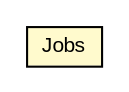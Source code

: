 #!/usr/local/bin/dot
#
# Class diagram 
# Generated by UMLGraph version R5_6-24-gf6e263 (http://www.umlgraph.org/)
#

digraph G {
	edge [fontname="arial",fontsize=10,labelfontname="arial",labelfontsize=10];
	node [fontname="arial",fontsize=10,shape=plaintext];
	nodesep=0.25;
	ranksep=0.5;
	// org.miloss.fgsms.auxsrv.status.Jobs
	c747633 [label=<<table title="org.miloss.fgsms.auxsrv.status.Jobs" border="0" cellborder="1" cellspacing="0" cellpadding="2" port="p" bgcolor="lemonChiffon" href="./Jobs.html">
		<tr><td><table border="0" cellspacing="0" cellpadding="1">
<tr><td align="center" balign="center"> Jobs </td></tr>
		</table></td></tr>
		</table>>, URL="./Jobs.html", fontname="arial", fontcolor="black", fontsize=10.0];
}

